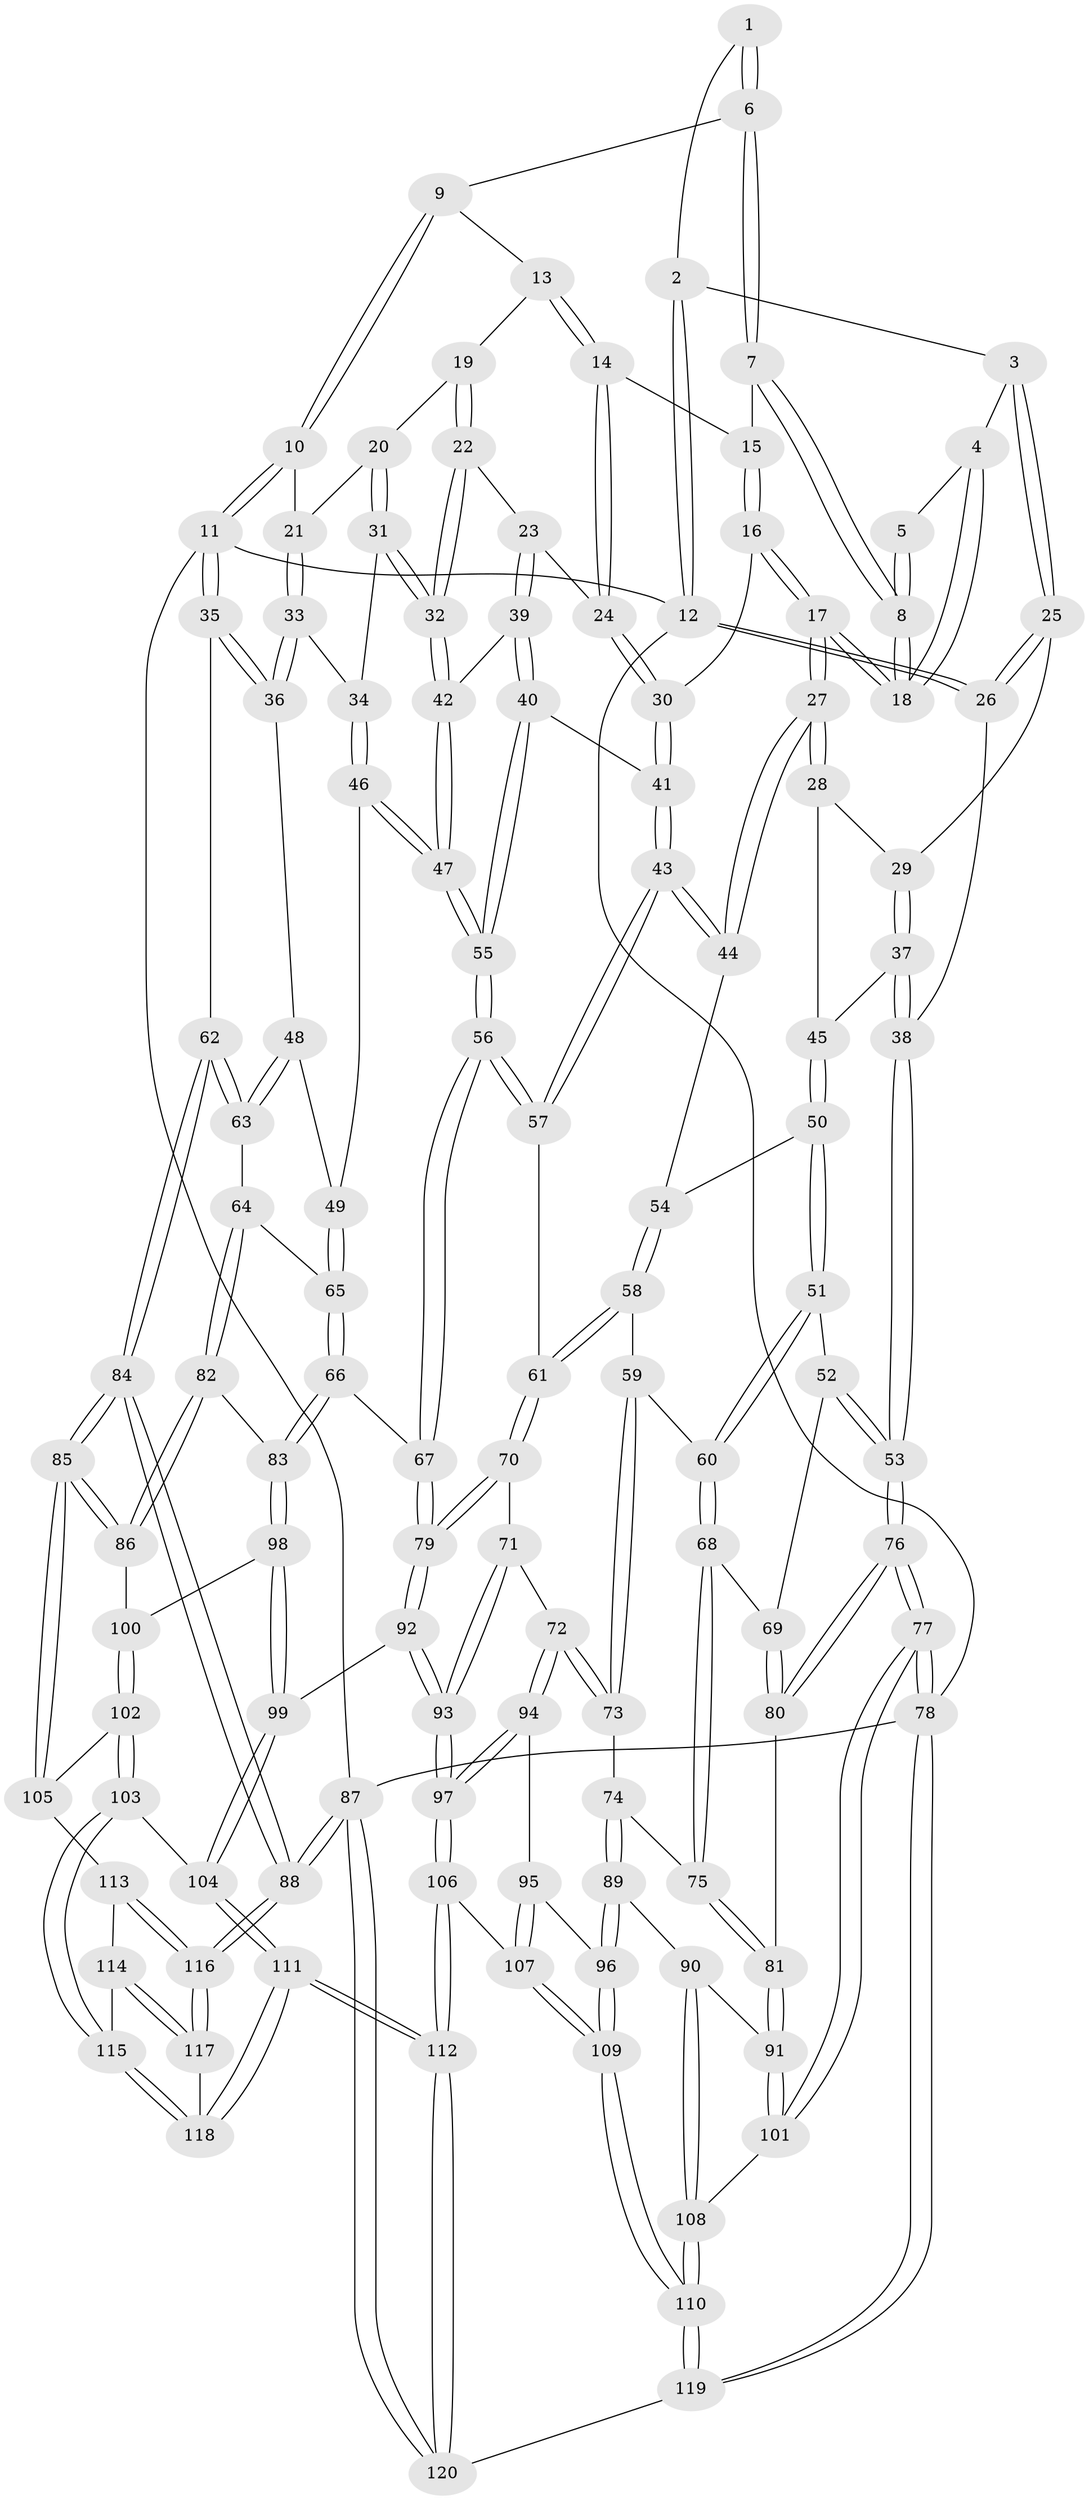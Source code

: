 // Generated by graph-tools (version 1.1) at 2025/27/03/09/25 03:27:10]
// undirected, 120 vertices, 297 edges
graph export_dot {
graph [start="1"]
  node [color=gray90,style=filled];
  1 [pos="+0.2952194382274743+0"];
  2 [pos="+0.07639482893008871+0"];
  3 [pos="+0.11899592302629931+0.08357121749453993"];
  4 [pos="+0.18683908478576003+0.11545006357619227"];
  5 [pos="+0.23796467360506993+0.014389803459348404"];
  6 [pos="+0.36370562220519925+0"];
  7 [pos="+0.35693709669968454+0"];
  8 [pos="+0.25463215891808266+0.13381409319305068"];
  9 [pos="+0.6015580156386617+0"];
  10 [pos="+1+0"];
  11 [pos="+1+0"];
  12 [pos="+0+0"];
  13 [pos="+0.6147496832995487+0"];
  14 [pos="+0.48236101848766183+0.12505988235553614"];
  15 [pos="+0.3802269577142445+0.05721866393050081"];
  16 [pos="+0.35777557094849216+0.1857429431533223"];
  17 [pos="+0.2699829381921218+0.23538134204684533"];
  18 [pos="+0.24213082916787265+0.15942702054103397"];
  19 [pos="+0.6445691377715759+0.014493174847325528"];
  20 [pos="+0.7231146252635955+0.10619088210619389"];
  21 [pos="+0.8028728740170665+0.1243596420391177"];
  22 [pos="+0.5843648677477152+0.17920416472882975"];
  23 [pos="+0.488792603396495+0.17747088882199907"];
  24 [pos="+0.4788149825203373+0.16691379564509634"];
  25 [pos="+0.06980576238063671+0.13546011045092246"];
  26 [pos="+0+0.13839465243162943"];
  27 [pos="+0.2662321850142145+0.2475424544303281"];
  28 [pos="+0.10595259170387084+0.21538120779827805"];
  29 [pos="+0.08717767766027633+0.19125551187918424"];
  30 [pos="+0.39021645040682834+0.1871439999340356"];
  31 [pos="+0.6962635884326853+0.19371745757054468"];
  32 [pos="+0.6306853037323791+0.25466314471658963"];
  33 [pos="+0.8351284869007798+0.15803102311232406"];
  34 [pos="+0.767185543826523+0.24923045097042631"];
  35 [pos="+1+0.05604569632308085"];
  36 [pos="+0.9181186701682436+0.1924271814718932"];
  37 [pos="+0.005496507821394779+0.25287557830651036"];
  38 [pos="+0+0.25790478460662947"];
  39 [pos="+0.49622082450347216+0.2478404071159389"];
  40 [pos="+0.4712692136575494+0.2977238016953966"];
  41 [pos="+0.4588638945897731+0.3002723248887954"];
  42 [pos="+0.6289506597399868+0.265778967901088"];
  43 [pos="+0.37363761038560733+0.3447358989050735"];
  44 [pos="+0.2669105958959017+0.26037688976092344"];
  45 [pos="+0.07836580769649733+0.2844292227141048"];
  46 [pos="+0.773121338985345+0.35358055230175855"];
  47 [pos="+0.6561165430552776+0.4111384239855731"];
  48 [pos="+0.8597227316531394+0.3439806014731352"];
  49 [pos="+0.8303515746197374+0.35180801398549666"];
  50 [pos="+0.09468148217018107+0.3404371526273403"];
  51 [pos="+0.0517602127584649+0.38931668751777404"];
  52 [pos="+0.024368339377093293+0.40185998100779674"];
  53 [pos="+0+0.39014660911549776"];
  54 [pos="+0.22170274464344536+0.3189273953563759"];
  55 [pos="+0.6375786966676867+0.4411128287514766"];
  56 [pos="+0.6372413287176542+0.44240965973479496"];
  57 [pos="+0.38320806630397763+0.39468105919310703"];
  58 [pos="+0.21957692998718562+0.4296569267193327"];
  59 [pos="+0.19201839027931625+0.45918888730795865"];
  60 [pos="+0.18352835301239942+0.46263086286389027"];
  61 [pos="+0.3556321259671053+0.4804524759280951"];
  62 [pos="+1+0.37736430398805854"];
  63 [pos="+0.9481373121341512+0.39613498324736707"];
  64 [pos="+0.9006346242626819+0.5287437686273256"];
  65 [pos="+0.8535426130152397+0.5069975028788735"];
  66 [pos="+0.6361797594392479+0.5082410902473066"];
  67 [pos="+0.6358666279340893+0.5080944431133151"];
  68 [pos="+0.16233484446214+0.49093870367522424"];
  69 [pos="+0.08435996194172457+0.5257952909372229"];
  70 [pos="+0.35609485572577354+0.4822883029782083"];
  71 [pos="+0.33071566853739864+0.5762998918472609"];
  72 [pos="+0.2956252544582031+0.5953383078904304"];
  73 [pos="+0.27646312347170227+0.5919566495515363"];
  74 [pos="+0.24372674561069718+0.5978615205270557"];
  75 [pos="+0.18360618101552845+0.584660317882193"];
  76 [pos="+0+0.5919261912628893"];
  77 [pos="+0+0.906640714693143"];
  78 [pos="+0+1"];
  79 [pos="+0.6132129785125515+0.534064379433937"];
  80 [pos="+0.05374466737530571+0.6185159642911775"];
  81 [pos="+0.0669429159512831+0.6292972011616332"];
  82 [pos="+0.9368673184252744+0.6108186730467506"];
  83 [pos="+0.7794278544290327+0.6269053056656677"];
  84 [pos="+1+0.7142298035814881"];
  85 [pos="+1+0.6985174762075625"];
  86 [pos="+0.9671960670284334+0.63169315191231"];
  87 [pos="+1+1"];
  88 [pos="+1+1"];
  89 [pos="+0.15184776286466717+0.7252853992500782"];
  90 [pos="+0.15014366144599664+0.7252005021294451"];
  91 [pos="+0.08863359371665555+0.6741864127248898"];
  92 [pos="+0.5503941890090261+0.6672374561102754"];
  93 [pos="+0.5181233502191113+0.6888473694682932"];
  94 [pos="+0.28792830970908767+0.7089392447978524"];
  95 [pos="+0.2639576642887676+0.7388043358176044"];
  96 [pos="+0.23166193049441702+0.7560569855477807"];
  97 [pos="+0.48653984488334956+0.7472427642523666"];
  98 [pos="+0.7754575152368004+0.7042221824353806"];
  99 [pos="+0.6696059042589759+0.7540975173226692"];
  100 [pos="+0.8123326727923466+0.7438563925041634"];
  101 [pos="+0+0.8405678703228544"];
  102 [pos="+0.8186881493248521+0.7744562346742291"];
  103 [pos="+0.8079080450137616+0.8052835995004556"];
  104 [pos="+0.6859279158361877+0.7933009084589446"];
  105 [pos="+0.9381409370114455+0.7692589720127214"];
  106 [pos="+0.46245736732828235+0.8573702226008005"];
  107 [pos="+0.4167426716855713+0.8648198823322437"];
  108 [pos="+0.08989937622326574+0.8608794751613329"];
  109 [pos="+0.2431156651052438+0.9375673946603358"];
  110 [pos="+0.20556107125348055+0.9819940502612183"];
  111 [pos="+0.6623778333862569+1"];
  112 [pos="+0.6199841825863822+1"];
  113 [pos="+0.8800401002845993+0.8320421873362299"];
  114 [pos="+0.8414051004224161+0.8254215462864887"];
  115 [pos="+0.8099964047999095+0.8138327546658647"];
  116 [pos="+0.9282538000219406+0.9248400514544516"];
  117 [pos="+0.8884461366383581+0.9095670561717513"];
  118 [pos="+0.7919941750922855+0.885773530806226"];
  119 [pos="+0.16557059832183227+1"];
  120 [pos="+0.6289617430595233+1"];
  1 -- 2;
  1 -- 6;
  1 -- 6;
  2 -- 3;
  2 -- 12;
  2 -- 12;
  3 -- 4;
  3 -- 25;
  3 -- 25;
  4 -- 5;
  4 -- 18;
  4 -- 18;
  5 -- 8;
  5 -- 8;
  6 -- 7;
  6 -- 7;
  6 -- 9;
  7 -- 8;
  7 -- 8;
  7 -- 15;
  8 -- 18;
  8 -- 18;
  9 -- 10;
  9 -- 10;
  9 -- 13;
  10 -- 11;
  10 -- 11;
  10 -- 21;
  11 -- 12;
  11 -- 35;
  11 -- 35;
  11 -- 87;
  12 -- 26;
  12 -- 26;
  12 -- 78;
  13 -- 14;
  13 -- 14;
  13 -- 19;
  14 -- 15;
  14 -- 24;
  14 -- 24;
  15 -- 16;
  15 -- 16;
  16 -- 17;
  16 -- 17;
  16 -- 30;
  17 -- 18;
  17 -- 18;
  17 -- 27;
  17 -- 27;
  19 -- 20;
  19 -- 22;
  19 -- 22;
  20 -- 21;
  20 -- 31;
  20 -- 31;
  21 -- 33;
  21 -- 33;
  22 -- 23;
  22 -- 32;
  22 -- 32;
  23 -- 24;
  23 -- 39;
  23 -- 39;
  24 -- 30;
  24 -- 30;
  25 -- 26;
  25 -- 26;
  25 -- 29;
  26 -- 38;
  27 -- 28;
  27 -- 28;
  27 -- 44;
  27 -- 44;
  28 -- 29;
  28 -- 45;
  29 -- 37;
  29 -- 37;
  30 -- 41;
  30 -- 41;
  31 -- 32;
  31 -- 32;
  31 -- 34;
  32 -- 42;
  32 -- 42;
  33 -- 34;
  33 -- 36;
  33 -- 36;
  34 -- 46;
  34 -- 46;
  35 -- 36;
  35 -- 36;
  35 -- 62;
  36 -- 48;
  37 -- 38;
  37 -- 38;
  37 -- 45;
  38 -- 53;
  38 -- 53;
  39 -- 40;
  39 -- 40;
  39 -- 42;
  40 -- 41;
  40 -- 55;
  40 -- 55;
  41 -- 43;
  41 -- 43;
  42 -- 47;
  42 -- 47;
  43 -- 44;
  43 -- 44;
  43 -- 57;
  43 -- 57;
  44 -- 54;
  45 -- 50;
  45 -- 50;
  46 -- 47;
  46 -- 47;
  46 -- 49;
  47 -- 55;
  47 -- 55;
  48 -- 49;
  48 -- 63;
  48 -- 63;
  49 -- 65;
  49 -- 65;
  50 -- 51;
  50 -- 51;
  50 -- 54;
  51 -- 52;
  51 -- 60;
  51 -- 60;
  52 -- 53;
  52 -- 53;
  52 -- 69;
  53 -- 76;
  53 -- 76;
  54 -- 58;
  54 -- 58;
  55 -- 56;
  55 -- 56;
  56 -- 57;
  56 -- 57;
  56 -- 67;
  56 -- 67;
  57 -- 61;
  58 -- 59;
  58 -- 61;
  58 -- 61;
  59 -- 60;
  59 -- 73;
  59 -- 73;
  60 -- 68;
  60 -- 68;
  61 -- 70;
  61 -- 70;
  62 -- 63;
  62 -- 63;
  62 -- 84;
  62 -- 84;
  63 -- 64;
  64 -- 65;
  64 -- 82;
  64 -- 82;
  65 -- 66;
  65 -- 66;
  66 -- 67;
  66 -- 83;
  66 -- 83;
  67 -- 79;
  67 -- 79;
  68 -- 69;
  68 -- 75;
  68 -- 75;
  69 -- 80;
  69 -- 80;
  70 -- 71;
  70 -- 79;
  70 -- 79;
  71 -- 72;
  71 -- 93;
  71 -- 93;
  72 -- 73;
  72 -- 73;
  72 -- 94;
  72 -- 94;
  73 -- 74;
  74 -- 75;
  74 -- 89;
  74 -- 89;
  75 -- 81;
  75 -- 81;
  76 -- 77;
  76 -- 77;
  76 -- 80;
  76 -- 80;
  77 -- 78;
  77 -- 78;
  77 -- 101;
  77 -- 101;
  78 -- 119;
  78 -- 119;
  78 -- 87;
  79 -- 92;
  79 -- 92;
  80 -- 81;
  81 -- 91;
  81 -- 91;
  82 -- 83;
  82 -- 86;
  82 -- 86;
  83 -- 98;
  83 -- 98;
  84 -- 85;
  84 -- 85;
  84 -- 88;
  84 -- 88;
  85 -- 86;
  85 -- 86;
  85 -- 105;
  85 -- 105;
  86 -- 100;
  87 -- 88;
  87 -- 88;
  87 -- 120;
  87 -- 120;
  88 -- 116;
  88 -- 116;
  89 -- 90;
  89 -- 96;
  89 -- 96;
  90 -- 91;
  90 -- 108;
  90 -- 108;
  91 -- 101;
  91 -- 101;
  92 -- 93;
  92 -- 93;
  92 -- 99;
  93 -- 97;
  93 -- 97;
  94 -- 95;
  94 -- 97;
  94 -- 97;
  95 -- 96;
  95 -- 107;
  95 -- 107;
  96 -- 109;
  96 -- 109;
  97 -- 106;
  97 -- 106;
  98 -- 99;
  98 -- 99;
  98 -- 100;
  99 -- 104;
  99 -- 104;
  100 -- 102;
  100 -- 102;
  101 -- 108;
  102 -- 103;
  102 -- 103;
  102 -- 105;
  103 -- 104;
  103 -- 115;
  103 -- 115;
  104 -- 111;
  104 -- 111;
  105 -- 113;
  106 -- 107;
  106 -- 112;
  106 -- 112;
  107 -- 109;
  107 -- 109;
  108 -- 110;
  108 -- 110;
  109 -- 110;
  109 -- 110;
  110 -- 119;
  110 -- 119;
  111 -- 112;
  111 -- 112;
  111 -- 118;
  111 -- 118;
  112 -- 120;
  112 -- 120;
  113 -- 114;
  113 -- 116;
  113 -- 116;
  114 -- 115;
  114 -- 117;
  114 -- 117;
  115 -- 118;
  115 -- 118;
  116 -- 117;
  116 -- 117;
  117 -- 118;
  119 -- 120;
}

